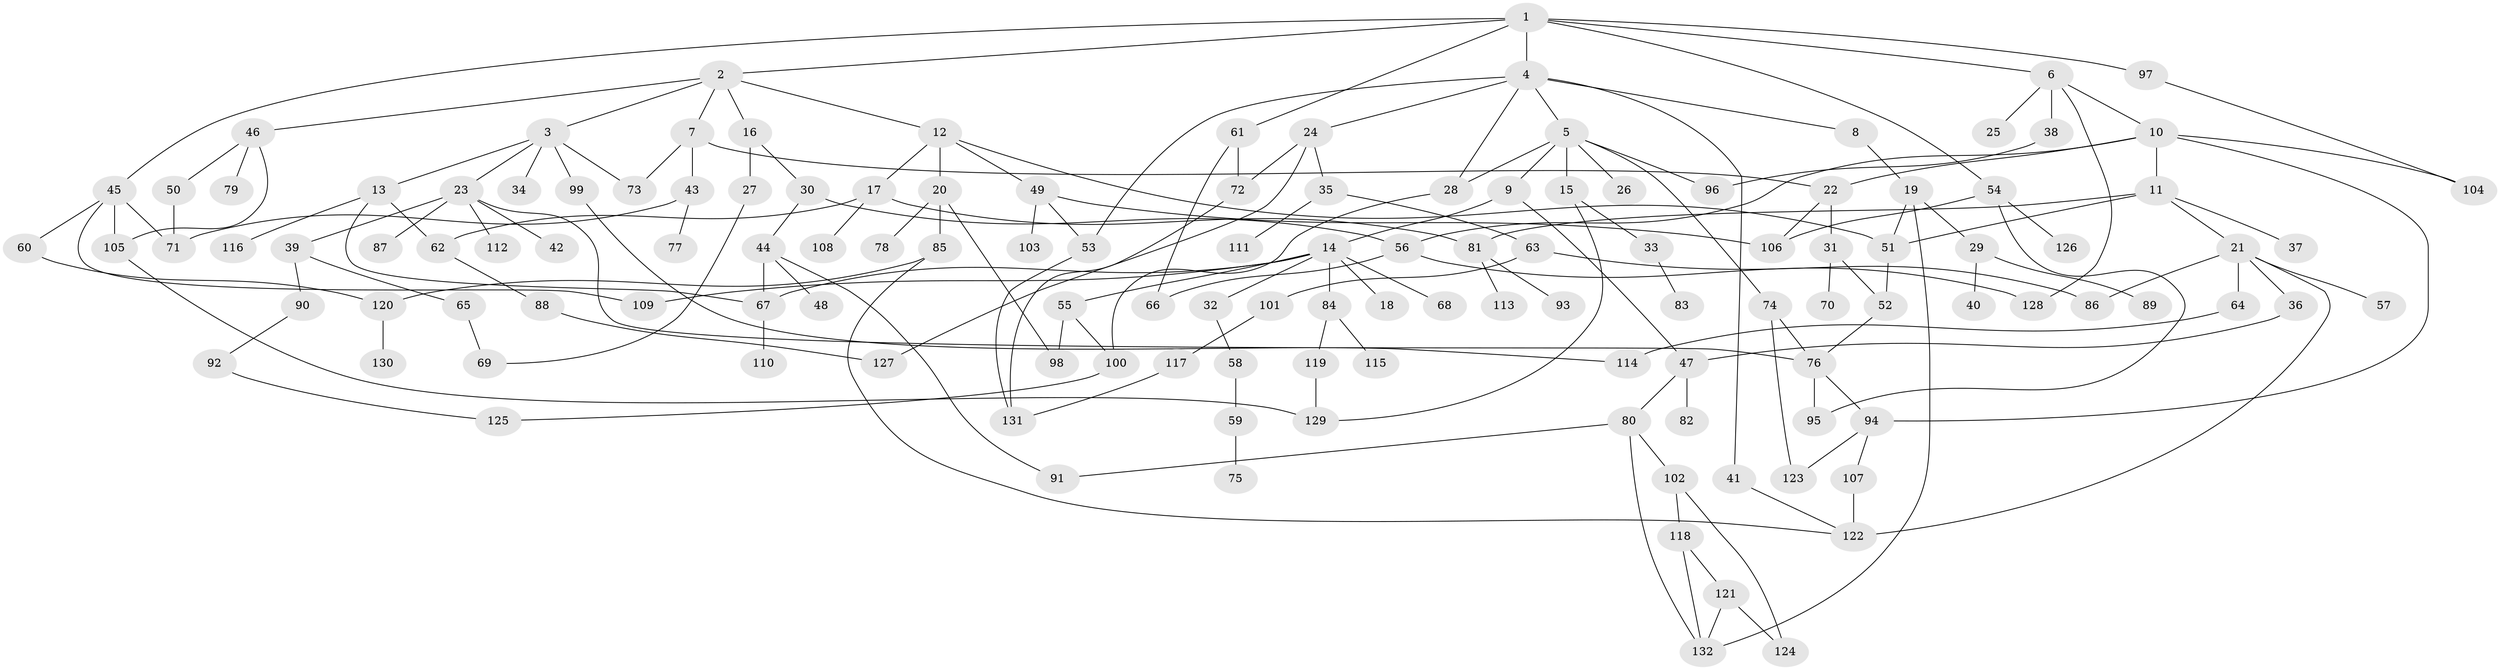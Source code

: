 // Generated by graph-tools (version 1.1) at 2025/49/03/09/25 03:49:16]
// undirected, 132 vertices, 180 edges
graph export_dot {
graph [start="1"]
  node [color=gray90,style=filled];
  1;
  2;
  3;
  4;
  5;
  6;
  7;
  8;
  9;
  10;
  11;
  12;
  13;
  14;
  15;
  16;
  17;
  18;
  19;
  20;
  21;
  22;
  23;
  24;
  25;
  26;
  27;
  28;
  29;
  30;
  31;
  32;
  33;
  34;
  35;
  36;
  37;
  38;
  39;
  40;
  41;
  42;
  43;
  44;
  45;
  46;
  47;
  48;
  49;
  50;
  51;
  52;
  53;
  54;
  55;
  56;
  57;
  58;
  59;
  60;
  61;
  62;
  63;
  64;
  65;
  66;
  67;
  68;
  69;
  70;
  71;
  72;
  73;
  74;
  75;
  76;
  77;
  78;
  79;
  80;
  81;
  82;
  83;
  84;
  85;
  86;
  87;
  88;
  89;
  90;
  91;
  92;
  93;
  94;
  95;
  96;
  97;
  98;
  99;
  100;
  101;
  102;
  103;
  104;
  105;
  106;
  107;
  108;
  109;
  110;
  111;
  112;
  113;
  114;
  115;
  116;
  117;
  118;
  119;
  120;
  121;
  122;
  123;
  124;
  125;
  126;
  127;
  128;
  129;
  130;
  131;
  132;
  1 -- 2;
  1 -- 4;
  1 -- 6;
  1 -- 45;
  1 -- 54;
  1 -- 61;
  1 -- 97;
  2 -- 3;
  2 -- 7;
  2 -- 12;
  2 -- 16;
  2 -- 46;
  3 -- 13;
  3 -- 23;
  3 -- 34;
  3 -- 73;
  3 -- 99;
  4 -- 5;
  4 -- 8;
  4 -- 24;
  4 -- 28;
  4 -- 41;
  4 -- 53;
  5 -- 9;
  5 -- 15;
  5 -- 26;
  5 -- 74;
  5 -- 28;
  5 -- 96;
  6 -- 10;
  6 -- 25;
  6 -- 38;
  6 -- 128;
  7 -- 22;
  7 -- 43;
  7 -- 73;
  8 -- 19;
  9 -- 14;
  9 -- 47;
  10 -- 11;
  10 -- 56;
  10 -- 94;
  10 -- 104;
  10 -- 22;
  11 -- 21;
  11 -- 37;
  11 -- 81;
  11 -- 51;
  12 -- 17;
  12 -- 20;
  12 -- 49;
  12 -- 51;
  13 -- 116;
  13 -- 67;
  13 -- 62;
  14 -- 18;
  14 -- 32;
  14 -- 55;
  14 -- 67;
  14 -- 68;
  14 -- 84;
  14 -- 109;
  15 -- 33;
  15 -- 129;
  16 -- 27;
  16 -- 30;
  17 -- 62;
  17 -- 108;
  17 -- 81;
  19 -- 29;
  19 -- 51;
  19 -- 132;
  20 -- 78;
  20 -- 85;
  20 -- 98;
  21 -- 36;
  21 -- 57;
  21 -- 64;
  21 -- 122;
  21 -- 86;
  22 -- 31;
  22 -- 106;
  23 -- 39;
  23 -- 42;
  23 -- 76;
  23 -- 87;
  23 -- 112;
  24 -- 35;
  24 -- 127;
  24 -- 72;
  27 -- 69;
  28 -- 100;
  29 -- 40;
  29 -- 89;
  30 -- 44;
  30 -- 56;
  31 -- 52;
  31 -- 70;
  32 -- 58;
  33 -- 83;
  35 -- 63;
  35 -- 111;
  36 -- 47;
  38 -- 96;
  39 -- 65;
  39 -- 90;
  41 -- 122;
  43 -- 77;
  43 -- 71;
  44 -- 48;
  44 -- 91;
  44 -- 67;
  45 -- 60;
  45 -- 71;
  45 -- 105;
  45 -- 109;
  46 -- 50;
  46 -- 79;
  46 -- 105;
  47 -- 80;
  47 -- 82;
  49 -- 53;
  49 -- 103;
  49 -- 106;
  50 -- 71;
  51 -- 52;
  52 -- 76;
  53 -- 131;
  54 -- 95;
  54 -- 126;
  54 -- 106;
  55 -- 98;
  55 -- 100;
  56 -- 128;
  56 -- 66;
  58 -- 59;
  59 -- 75;
  60 -- 120;
  61 -- 66;
  61 -- 72;
  62 -- 88;
  63 -- 86;
  63 -- 101;
  64 -- 114;
  65 -- 69;
  67 -- 110;
  72 -- 131;
  74 -- 76;
  74 -- 123;
  76 -- 94;
  76 -- 95;
  80 -- 102;
  80 -- 132;
  80 -- 91;
  81 -- 93;
  81 -- 113;
  84 -- 115;
  84 -- 119;
  85 -- 120;
  85 -- 122;
  88 -- 127;
  90 -- 92;
  92 -- 125;
  94 -- 107;
  94 -- 123;
  97 -- 104;
  99 -- 114;
  100 -- 125;
  101 -- 117;
  102 -- 118;
  102 -- 124;
  105 -- 129;
  107 -- 122;
  117 -- 131;
  118 -- 121;
  118 -- 132;
  119 -- 129;
  120 -- 130;
  121 -- 132;
  121 -- 124;
}

